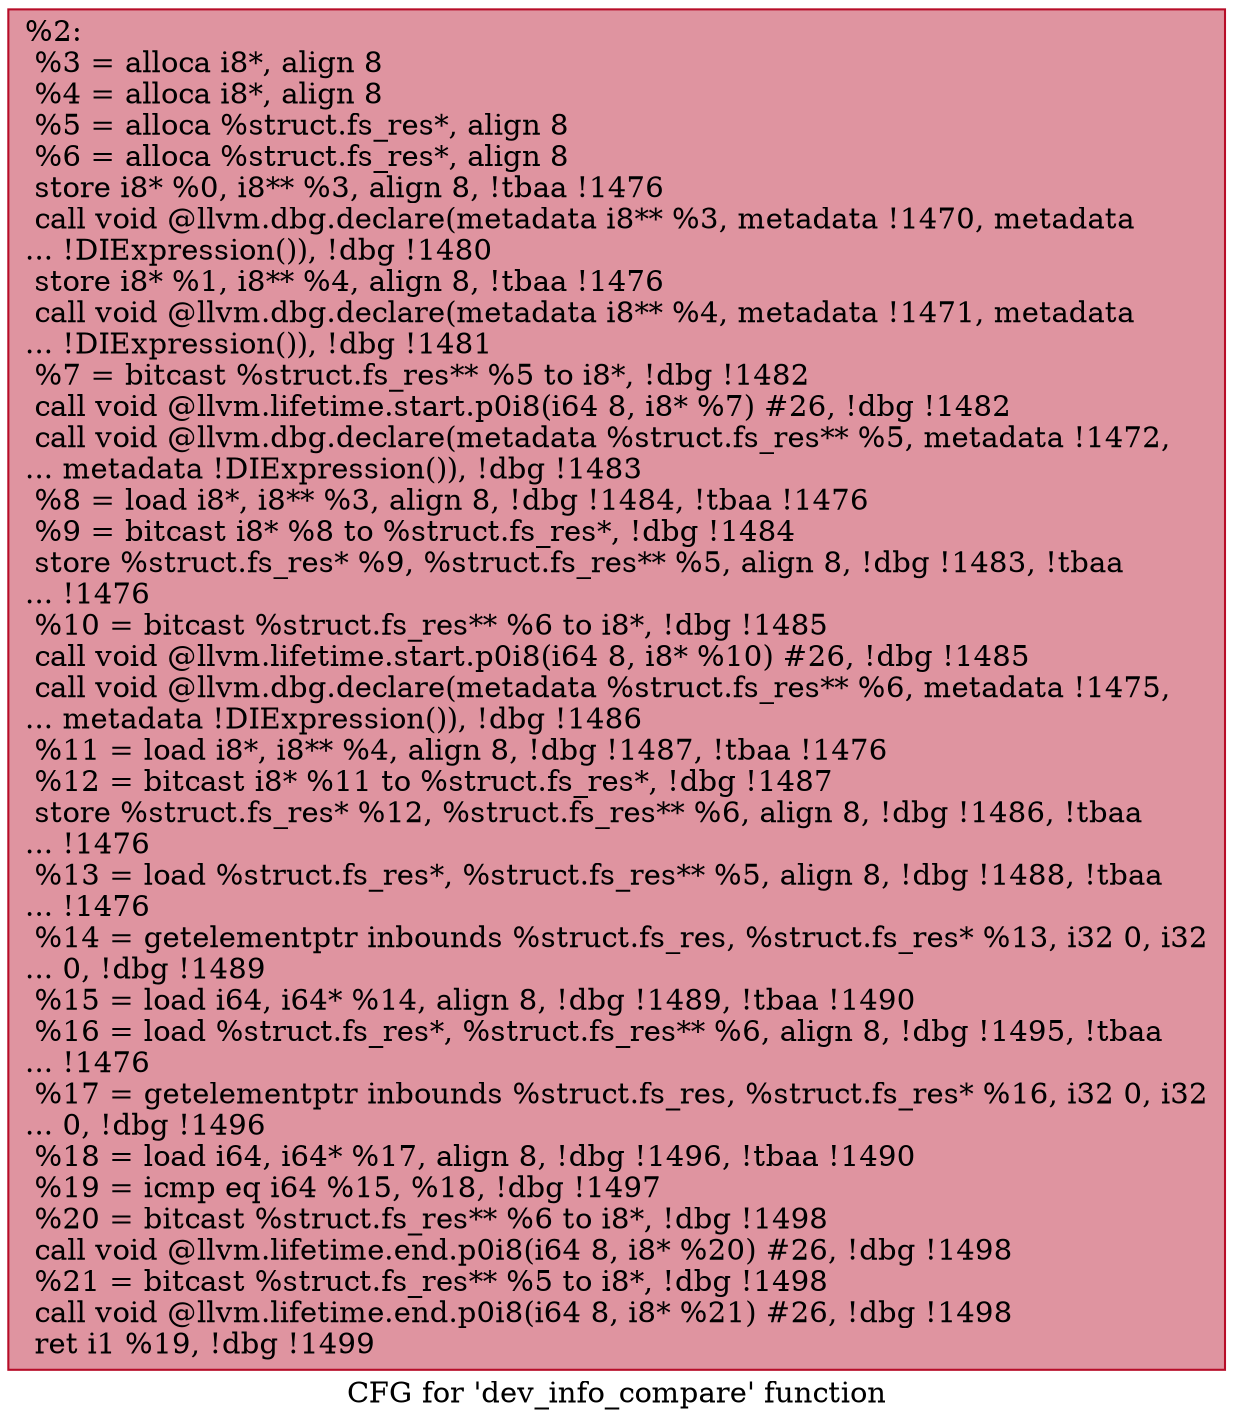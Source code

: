 digraph "CFG for 'dev_info_compare' function" {
	label="CFG for 'dev_info_compare' function";

	Node0x1197230 [shape=record,color="#b70d28ff", style=filled, fillcolor="#b70d2870",label="{%2:\l  %3 = alloca i8*, align 8\l  %4 = alloca i8*, align 8\l  %5 = alloca %struct.fs_res*, align 8\l  %6 = alloca %struct.fs_res*, align 8\l  store i8* %0, i8** %3, align 8, !tbaa !1476\l  call void @llvm.dbg.declare(metadata i8** %3, metadata !1470, metadata\l... !DIExpression()), !dbg !1480\l  store i8* %1, i8** %4, align 8, !tbaa !1476\l  call void @llvm.dbg.declare(metadata i8** %4, metadata !1471, metadata\l... !DIExpression()), !dbg !1481\l  %7 = bitcast %struct.fs_res** %5 to i8*, !dbg !1482\l  call void @llvm.lifetime.start.p0i8(i64 8, i8* %7) #26, !dbg !1482\l  call void @llvm.dbg.declare(metadata %struct.fs_res** %5, metadata !1472,\l... metadata !DIExpression()), !dbg !1483\l  %8 = load i8*, i8** %3, align 8, !dbg !1484, !tbaa !1476\l  %9 = bitcast i8* %8 to %struct.fs_res*, !dbg !1484\l  store %struct.fs_res* %9, %struct.fs_res** %5, align 8, !dbg !1483, !tbaa\l... !1476\l  %10 = bitcast %struct.fs_res** %6 to i8*, !dbg !1485\l  call void @llvm.lifetime.start.p0i8(i64 8, i8* %10) #26, !dbg !1485\l  call void @llvm.dbg.declare(metadata %struct.fs_res** %6, metadata !1475,\l... metadata !DIExpression()), !dbg !1486\l  %11 = load i8*, i8** %4, align 8, !dbg !1487, !tbaa !1476\l  %12 = bitcast i8* %11 to %struct.fs_res*, !dbg !1487\l  store %struct.fs_res* %12, %struct.fs_res** %6, align 8, !dbg !1486, !tbaa\l... !1476\l  %13 = load %struct.fs_res*, %struct.fs_res** %5, align 8, !dbg !1488, !tbaa\l... !1476\l  %14 = getelementptr inbounds %struct.fs_res, %struct.fs_res* %13, i32 0, i32\l... 0, !dbg !1489\l  %15 = load i64, i64* %14, align 8, !dbg !1489, !tbaa !1490\l  %16 = load %struct.fs_res*, %struct.fs_res** %6, align 8, !dbg !1495, !tbaa\l... !1476\l  %17 = getelementptr inbounds %struct.fs_res, %struct.fs_res* %16, i32 0, i32\l... 0, !dbg !1496\l  %18 = load i64, i64* %17, align 8, !dbg !1496, !tbaa !1490\l  %19 = icmp eq i64 %15, %18, !dbg !1497\l  %20 = bitcast %struct.fs_res** %6 to i8*, !dbg !1498\l  call void @llvm.lifetime.end.p0i8(i64 8, i8* %20) #26, !dbg !1498\l  %21 = bitcast %struct.fs_res** %5 to i8*, !dbg !1498\l  call void @llvm.lifetime.end.p0i8(i64 8, i8* %21) #26, !dbg !1498\l  ret i1 %19, !dbg !1499\l}"];
}
